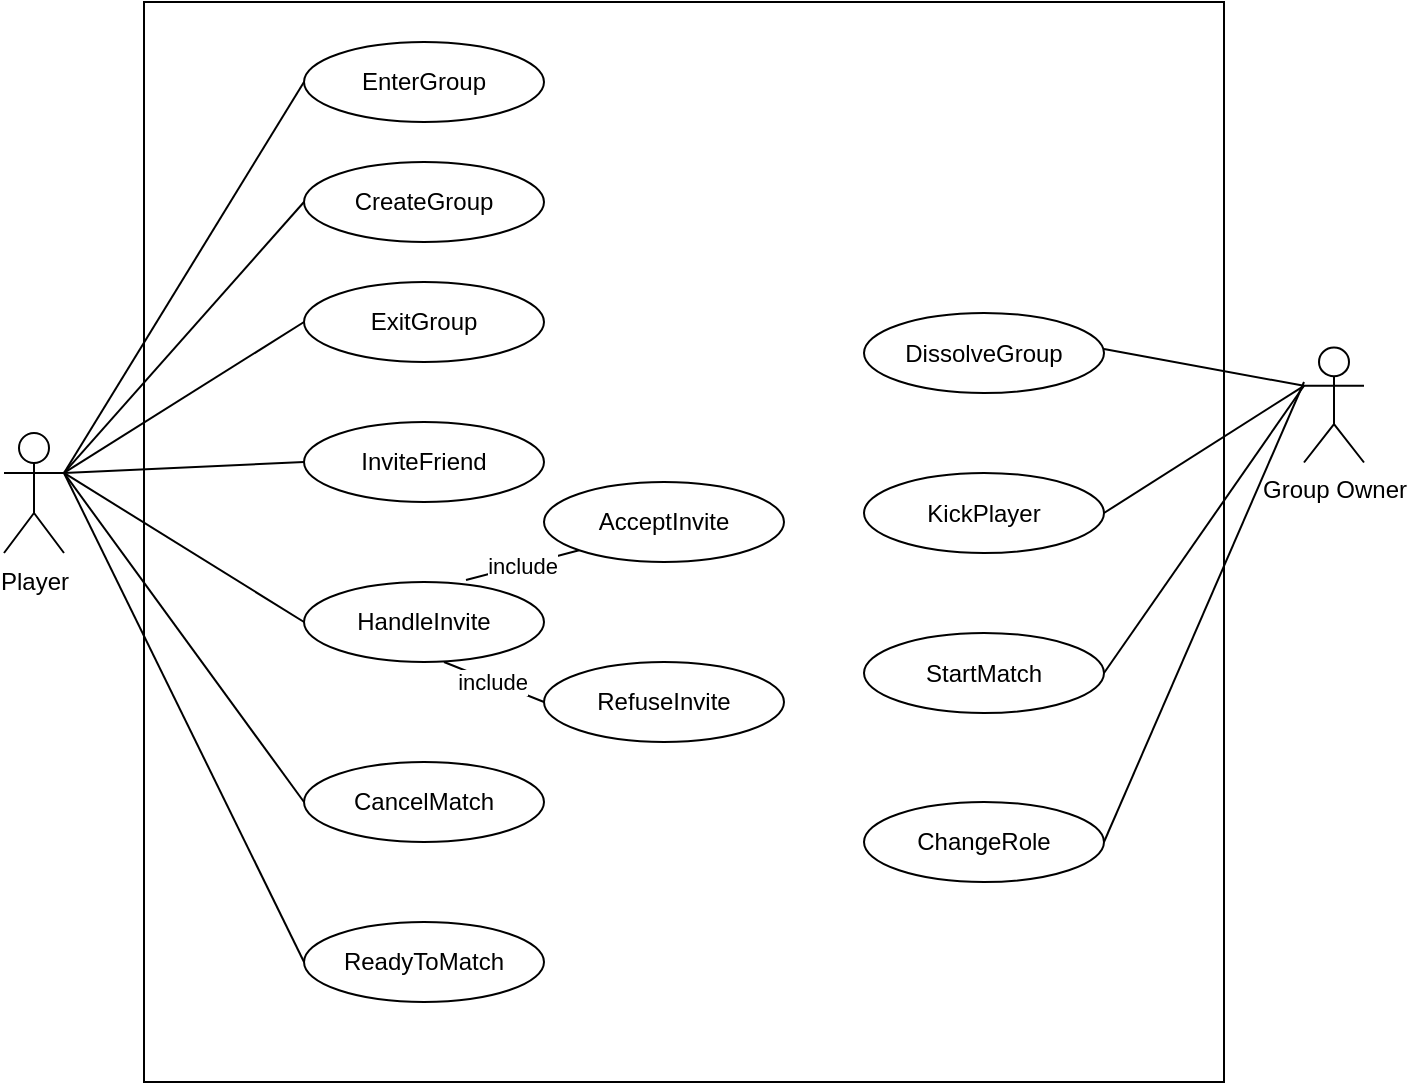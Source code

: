 <mxfile version="24.7.5">
  <diagram name="第 1 页" id="yCqwsa13gEwDG-yNVJPk">
    <mxGraphModel dx="1026" dy="743" grid="1" gridSize="10" guides="1" tooltips="1" connect="1" arrows="1" fold="1" page="1" pageScale="1" pageWidth="827" pageHeight="1169" math="0" shadow="0">
      <root>
        <mxCell id="0" />
        <mxCell id="1" parent="0" />
        <mxCell id="EU_yitNmZtADDPgRYQMB-38" value="" style="whiteSpace=wrap;html=1;aspect=fixed;fillColor=none;" vertex="1" parent="1">
          <mxGeometry x="160" y="200" width="540" height="540" as="geometry" />
        </mxCell>
        <mxCell id="EU_yitNmZtADDPgRYQMB-27" style="rounded=1;orthogonalLoop=1;jettySize=auto;html=1;exitX=1;exitY=0.333;exitDx=0;exitDy=0;exitPerimeter=0;entryX=0;entryY=0.5;entryDx=0;entryDy=0;curved=0;endArrow=none;endFill=0;" edge="1" parent="1" source="EU_yitNmZtADDPgRYQMB-1" target="EU_yitNmZtADDPgRYQMB-8">
          <mxGeometry relative="1" as="geometry" />
        </mxCell>
        <mxCell id="EU_yitNmZtADDPgRYQMB-1" value="Player" style="shape=umlActor;verticalLabelPosition=bottom;verticalAlign=top;html=1;" vertex="1" parent="1">
          <mxGeometry x="90" y="415.5" width="30" height="60" as="geometry" />
        </mxCell>
        <mxCell id="EU_yitNmZtADDPgRYQMB-7" value="CreateGroup" style="ellipse;whiteSpace=wrap;html=1;" vertex="1" parent="1">
          <mxGeometry x="240" y="280" width="120" height="40" as="geometry" />
        </mxCell>
        <mxCell id="EU_yitNmZtADDPgRYQMB-8" value="EnterGroup" style="ellipse;whiteSpace=wrap;html=1;" vertex="1" parent="1">
          <mxGeometry x="240" y="220" width="120" height="40" as="geometry" />
        </mxCell>
        <mxCell id="EU_yitNmZtADDPgRYQMB-9" value="ExitGroup" style="ellipse;whiteSpace=wrap;html=1;" vertex="1" parent="1">
          <mxGeometry x="240" y="340" width="120" height="40" as="geometry" />
        </mxCell>
        <mxCell id="EU_yitNmZtADDPgRYQMB-10" value="InviteFriend" style="ellipse;whiteSpace=wrap;html=1;" vertex="1" parent="1">
          <mxGeometry x="240" y="410" width="120" height="40" as="geometry" />
        </mxCell>
        <mxCell id="EU_yitNmZtADDPgRYQMB-11" value="HandleInvite" style="ellipse;whiteSpace=wrap;html=1;" vertex="1" parent="1">
          <mxGeometry x="240" y="490" width="120" height="40" as="geometry" />
        </mxCell>
        <mxCell id="EU_yitNmZtADDPgRYQMB-12" value="KickPlayer" style="ellipse;whiteSpace=wrap;html=1;" vertex="1" parent="1">
          <mxGeometry x="520" y="435.5" width="120" height="40" as="geometry" />
        </mxCell>
        <mxCell id="EU_yitNmZtADDPgRYQMB-14" value="DissolveGroup" style="ellipse;whiteSpace=wrap;html=1;" vertex="1" parent="1">
          <mxGeometry x="520" y="355.5" width="120" height="40" as="geometry" />
        </mxCell>
        <mxCell id="EU_yitNmZtADDPgRYQMB-15" value="Group Owner" style="shape=umlActor;verticalLabelPosition=bottom;verticalAlign=top;html=1;" vertex="1" parent="1">
          <mxGeometry x="740" y="372.75" width="30" height="57.5" as="geometry" />
        </mxCell>
        <mxCell id="EU_yitNmZtADDPgRYQMB-20" value="StartMatch" style="ellipse;whiteSpace=wrap;html=1;" vertex="1" parent="1">
          <mxGeometry x="520" y="515.5" width="120" height="40" as="geometry" />
        </mxCell>
        <mxCell id="EU_yitNmZtADDPgRYQMB-21" value="CancelMatch" style="ellipse;whiteSpace=wrap;html=1;" vertex="1" parent="1">
          <mxGeometry x="240" y="580" width="120" height="40" as="geometry" />
        </mxCell>
        <mxCell id="EU_yitNmZtADDPgRYQMB-23" value="ReadyToMatch" style="ellipse;whiteSpace=wrap;html=1;" vertex="1" parent="1">
          <mxGeometry x="240" y="660" width="120" height="40" as="geometry" />
        </mxCell>
        <mxCell id="EU_yitNmZtADDPgRYQMB-24" value="ChangeRole" style="ellipse;whiteSpace=wrap;html=1;" vertex="1" parent="1">
          <mxGeometry x="520" y="600" width="120" height="40" as="geometry" />
        </mxCell>
        <mxCell id="EU_yitNmZtADDPgRYQMB-28" style="rounded=0;orthogonalLoop=1;jettySize=auto;html=1;exitX=0;exitY=0.5;exitDx=0;exitDy=0;entryX=1;entryY=0.333;entryDx=0;entryDy=0;entryPerimeter=0;endArrow=none;endFill=0;" edge="1" parent="1" source="EU_yitNmZtADDPgRYQMB-9" target="EU_yitNmZtADDPgRYQMB-1">
          <mxGeometry relative="1" as="geometry" />
        </mxCell>
        <mxCell id="EU_yitNmZtADDPgRYQMB-29" style="rounded=0;orthogonalLoop=1;jettySize=auto;html=1;exitX=0;exitY=0.5;exitDx=0;exitDy=0;entryX=1;entryY=0.333;entryDx=0;entryDy=0;entryPerimeter=0;strokeColor=default;endArrow=none;endFill=0;" edge="1" parent="1" source="EU_yitNmZtADDPgRYQMB-10" target="EU_yitNmZtADDPgRYQMB-1">
          <mxGeometry relative="1" as="geometry" />
        </mxCell>
        <mxCell id="EU_yitNmZtADDPgRYQMB-30" value="" style="endArrow=none;html=1;rounded=0;exitX=1;exitY=0.333;exitDx=0;exitDy=0;exitPerimeter=0;entryX=0;entryY=0.5;entryDx=0;entryDy=0;" edge="1" parent="1" source="EU_yitNmZtADDPgRYQMB-1" target="EU_yitNmZtADDPgRYQMB-11">
          <mxGeometry width="50" height="50" relative="1" as="geometry">
            <mxPoint x="510" y="550" as="sourcePoint" />
            <mxPoint x="560" y="500" as="targetPoint" />
          </mxGeometry>
        </mxCell>
        <mxCell id="EU_yitNmZtADDPgRYQMB-31" value="" style="endArrow=none;html=1;rounded=0;exitX=1;exitY=0.333;exitDx=0;exitDy=0;exitPerimeter=0;entryX=0;entryY=0.5;entryDx=0;entryDy=0;" edge="1" parent="1" source="EU_yitNmZtADDPgRYQMB-1" target="EU_yitNmZtADDPgRYQMB-21">
          <mxGeometry width="50" height="50" relative="1" as="geometry">
            <mxPoint x="110" y="470" as="sourcePoint" />
            <mxPoint x="230" y="544" as="targetPoint" />
          </mxGeometry>
        </mxCell>
        <mxCell id="EU_yitNmZtADDPgRYQMB-32" value="" style="endArrow=none;html=1;rounded=0;entryX=0;entryY=0.5;entryDx=0;entryDy=0;exitX=1;exitY=0.333;exitDx=0;exitDy=0;exitPerimeter=0;" edge="1" parent="1" source="EU_yitNmZtADDPgRYQMB-1" target="EU_yitNmZtADDPgRYQMB-23">
          <mxGeometry width="50" height="50" relative="1" as="geometry">
            <mxPoint x="150" y="460" as="sourcePoint" />
            <mxPoint x="260" y="530" as="targetPoint" />
          </mxGeometry>
        </mxCell>
        <mxCell id="EU_yitNmZtADDPgRYQMB-34" value="" style="endArrow=none;html=1;rounded=0;exitX=1;exitY=0.5;exitDx=0;exitDy=0;entryX=0;entryY=0.333;entryDx=0;entryDy=0;entryPerimeter=0;" edge="1" parent="1" target="EU_yitNmZtADDPgRYQMB-15">
          <mxGeometry width="50" height="50" relative="1" as="geometry">
            <mxPoint x="640" y="373.5" as="sourcePoint" />
            <mxPoint x="740" y="475.5" as="targetPoint" />
          </mxGeometry>
        </mxCell>
        <mxCell id="EU_yitNmZtADDPgRYQMB-35" value="" style="endArrow=none;html=1;rounded=0;exitX=0;exitY=0.333;exitDx=0;exitDy=0;entryX=1;entryY=0.5;entryDx=0;entryDy=0;exitPerimeter=0;" edge="1" parent="1" source="EU_yitNmZtADDPgRYQMB-15" target="EU_yitNmZtADDPgRYQMB-12">
          <mxGeometry width="50" height="50" relative="1" as="geometry">
            <mxPoint x="660" y="310" as="sourcePoint" />
            <mxPoint x="760" y="412" as="targetPoint" />
          </mxGeometry>
        </mxCell>
        <mxCell id="EU_yitNmZtADDPgRYQMB-36" value="" style="endArrow=none;html=1;rounded=0;exitX=0;exitY=0.333;exitDx=0;exitDy=0;entryX=1;entryY=0.5;entryDx=0;entryDy=0;exitPerimeter=0;" edge="1" parent="1" source="EU_yitNmZtADDPgRYQMB-15" target="EU_yitNmZtADDPgRYQMB-20">
          <mxGeometry width="50" height="50" relative="1" as="geometry">
            <mxPoint x="670" y="320" as="sourcePoint" />
            <mxPoint x="770" y="422" as="targetPoint" />
          </mxGeometry>
        </mxCell>
        <mxCell id="EU_yitNmZtADDPgRYQMB-37" value="" style="endArrow=none;html=1;rounded=0;entryX=1;entryY=0.5;entryDx=0;entryDy=0;" edge="1" parent="1" target="EU_yitNmZtADDPgRYQMB-24">
          <mxGeometry width="50" height="50" relative="1" as="geometry">
            <mxPoint x="740" y="390" as="sourcePoint" />
            <mxPoint x="780" y="432" as="targetPoint" />
          </mxGeometry>
        </mxCell>
        <mxCell id="EU_yitNmZtADDPgRYQMB-39" value="AcceptInvite" style="ellipse;whiteSpace=wrap;html=1;" vertex="1" parent="1">
          <mxGeometry x="360" y="440" width="120" height="40" as="geometry" />
        </mxCell>
        <mxCell id="EU_yitNmZtADDPgRYQMB-40" value="RefuseInvite" style="ellipse;whiteSpace=wrap;html=1;" vertex="1" parent="1">
          <mxGeometry x="360" y="530" width="120" height="40" as="geometry" />
        </mxCell>
        <mxCell id="EU_yitNmZtADDPgRYQMB-42" value="include" style="endArrow=none;html=1;rounded=0;entryX=0;entryY=1;entryDx=0;entryDy=0;exitX=0.675;exitY=-0.025;exitDx=0;exitDy=0;exitPerimeter=0;" edge="1" parent="1" source="EU_yitNmZtADDPgRYQMB-11" target="EU_yitNmZtADDPgRYQMB-39">
          <mxGeometry width="50" height="50" relative="1" as="geometry">
            <mxPoint x="330" y="490" as="sourcePoint" />
            <mxPoint x="380" y="440" as="targetPoint" />
          </mxGeometry>
        </mxCell>
        <mxCell id="EU_yitNmZtADDPgRYQMB-43" value="" style="endArrow=none;html=1;rounded=0;entryX=0;entryY=0.5;entryDx=0;entryDy=0;exitX=0.7;exitY=0.125;exitDx=0;exitDy=0;exitPerimeter=0;" edge="1" parent="1" target="EU_yitNmZtADDPgRYQMB-40">
          <mxGeometry width="50" height="50" relative="1" as="geometry">
            <mxPoint x="310" y="530" as="sourcePoint" />
            <mxPoint x="364" y="509" as="targetPoint" />
          </mxGeometry>
        </mxCell>
        <mxCell id="EU_yitNmZtADDPgRYQMB-47" value="include" style="edgeLabel;html=1;align=center;verticalAlign=middle;resizable=0;points=[];" vertex="1" connectable="0" parent="EU_yitNmZtADDPgRYQMB-43">
          <mxGeometry x="-0.035" relative="1" as="geometry">
            <mxPoint as="offset" />
          </mxGeometry>
        </mxCell>
        <mxCell id="EU_yitNmZtADDPgRYQMB-48" style="rounded=0;orthogonalLoop=1;jettySize=auto;html=1;exitX=0;exitY=0.5;exitDx=0;exitDy=0;entryX=1;entryY=0.333;entryDx=0;entryDy=0;entryPerimeter=0;endArrow=none;endFill=0;" edge="1" parent="1" source="EU_yitNmZtADDPgRYQMB-7" target="EU_yitNmZtADDPgRYQMB-1">
          <mxGeometry relative="1" as="geometry">
            <mxPoint x="250" y="344" as="sourcePoint" />
            <mxPoint x="130" y="440" as="targetPoint" />
          </mxGeometry>
        </mxCell>
      </root>
    </mxGraphModel>
  </diagram>
</mxfile>

